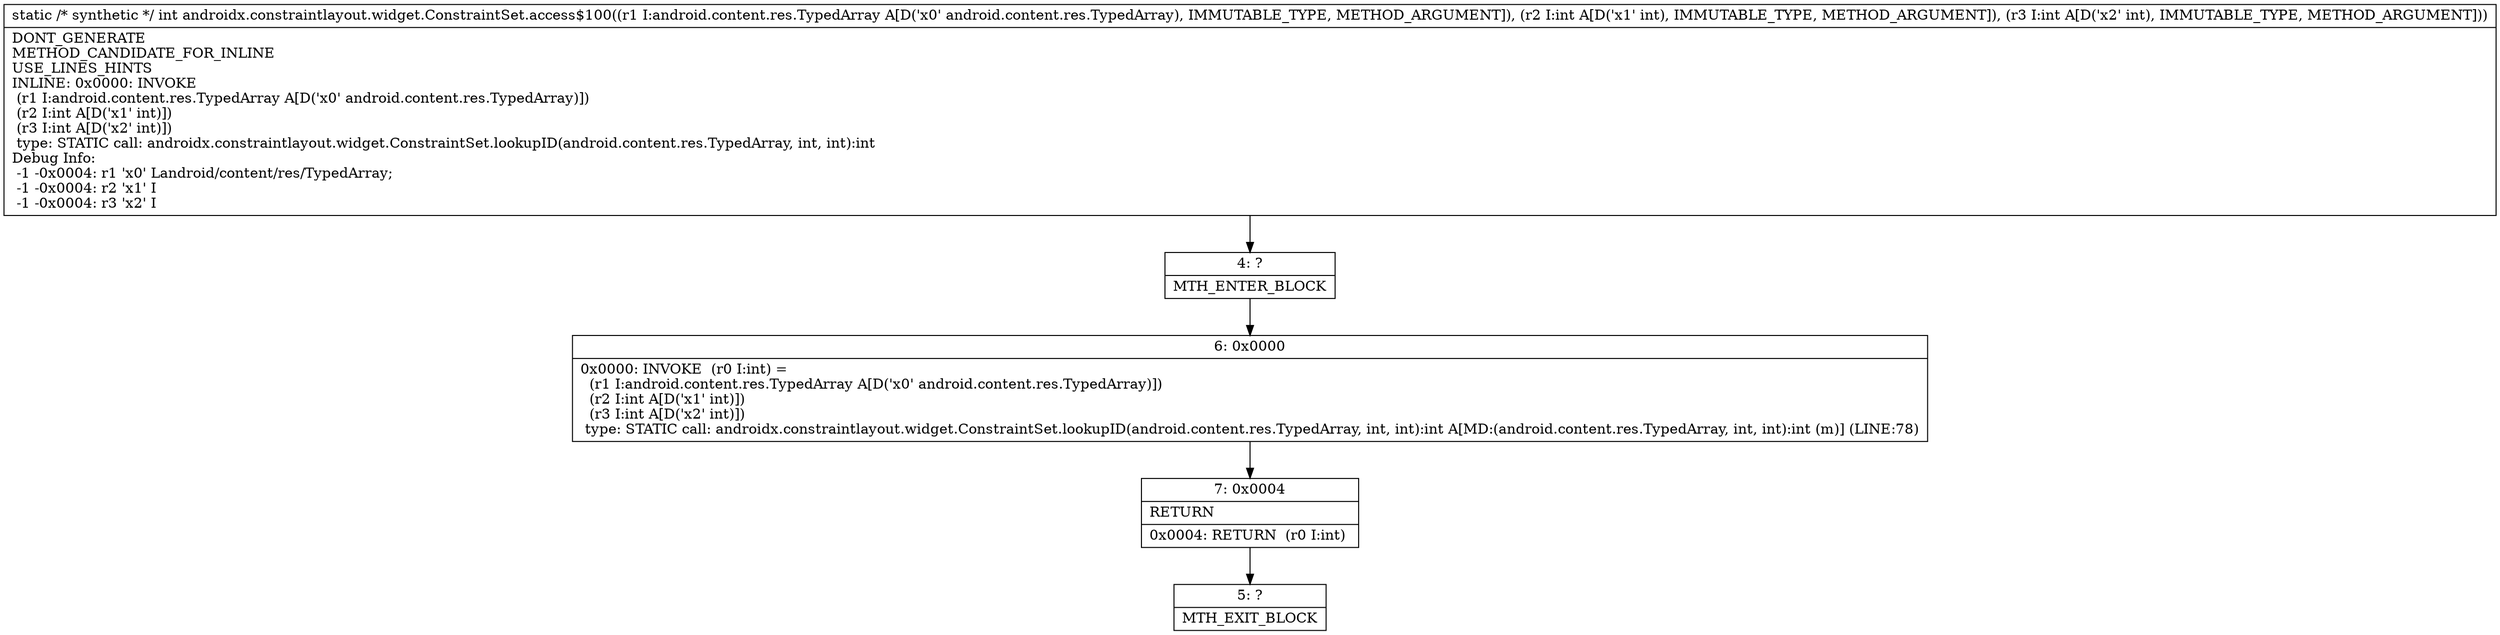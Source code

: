 digraph "CFG forandroidx.constraintlayout.widget.ConstraintSet.access$100(Landroid\/content\/res\/TypedArray;II)I" {
Node_4 [shape=record,label="{4\:\ ?|MTH_ENTER_BLOCK\l}"];
Node_6 [shape=record,label="{6\:\ 0x0000|0x0000: INVOKE  (r0 I:int) = \l  (r1 I:android.content.res.TypedArray A[D('x0' android.content.res.TypedArray)])\l  (r2 I:int A[D('x1' int)])\l  (r3 I:int A[D('x2' int)])\l type: STATIC call: androidx.constraintlayout.widget.ConstraintSet.lookupID(android.content.res.TypedArray, int, int):int A[MD:(android.content.res.TypedArray, int, int):int (m)] (LINE:78)\l}"];
Node_7 [shape=record,label="{7\:\ 0x0004|RETURN\l|0x0004: RETURN  (r0 I:int) \l}"];
Node_5 [shape=record,label="{5\:\ ?|MTH_EXIT_BLOCK\l}"];
MethodNode[shape=record,label="{static \/* synthetic *\/ int androidx.constraintlayout.widget.ConstraintSet.access$100((r1 I:android.content.res.TypedArray A[D('x0' android.content.res.TypedArray), IMMUTABLE_TYPE, METHOD_ARGUMENT]), (r2 I:int A[D('x1' int), IMMUTABLE_TYPE, METHOD_ARGUMENT]), (r3 I:int A[D('x2' int), IMMUTABLE_TYPE, METHOD_ARGUMENT]))  | DONT_GENERATE\lMETHOD_CANDIDATE_FOR_INLINE\lUSE_LINES_HINTS\lINLINE: 0x0000: INVOKE  \l  (r1 I:android.content.res.TypedArray A[D('x0' android.content.res.TypedArray)])\l  (r2 I:int A[D('x1' int)])\l  (r3 I:int A[D('x2' int)])\l type: STATIC call: androidx.constraintlayout.widget.ConstraintSet.lookupID(android.content.res.TypedArray, int, int):int\lDebug Info:\l  \-1 \-0x0004: r1 'x0' Landroid\/content\/res\/TypedArray;\l  \-1 \-0x0004: r2 'x1' I\l  \-1 \-0x0004: r3 'x2' I\l}"];
MethodNode -> Node_4;Node_4 -> Node_6;
Node_6 -> Node_7;
Node_7 -> Node_5;
}

